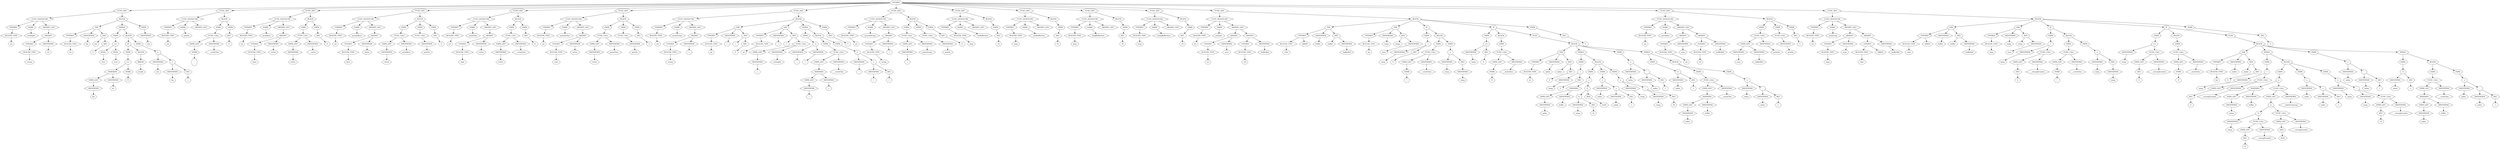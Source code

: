digraph Tree {
    node [shape=hexagon];
    node_0 [label="SOURCE"]
    node_0 -> node_1;
    node_1 [label="FUNC_DEF"]
    node_1 -> node_2;
    node_2 [label="FUNC_SIGNATURE"]
    node_2 -> node_3;
    node_3 [label="TYPEREF"]
    node_3 -> node_4;
    node_4 [label="BUILTIN_TYPE"]
    node_4 -> node_5;
    node_5 [label="int"]
    node_2 -> node_6;
    node_6 [label="NAME"]
    node_6 -> node_7;
    node_7 [label="strlength"]
    node_2 -> node_8;
    node_8 [label="ARGDEF_LIST"]
    node_8 -> node_9;
    node_9 [label="ARGDEF"]
    node_9 -> node_10;
    node_10 [label="TYPEREF"]
    node_10 -> node_11;
    node_11 [label="BUILTIN_TYPE"]
    node_11 -> node_12;
    node_12 [label="string"]
    node_9 -> node_13;
    node_13 [label="IDENTIFIER"]
    node_13 -> node_14;
    node_14 [label="str"]
    node_1 -> node_15;
    node_15 [label="BLOCK"]
    node_15 -> node_16;
    node_16 [label="VAR"]
    node_16 -> node_17;
    node_17 [label="TYPEREF"]
    node_17 -> node_18;
    node_18 [label="BUILTIN_TYPE"]
    node_18 -> node_19;
    node_19 [label="int"]
    node_16 -> node_20;
    node_20 [label="IDENTIFIER"]
    node_20 -> node_21;
    node_21 [label="len"]
    node_16 -> node_22;
    node_22 [label="INIT"]
    node_22 -> node_23;
    node_23 [label="len"]
    node_22 -> node_24;
    node_24 [label="DEC"]
    node_24 -> node_25;
    node_25 [label="0"]
    node_15 -> node_26;
    node_26 [label="WHILE"]
    node_26 -> node_27;
    node_27 [label="EXPR"]
    node_27 -> node_28;
    node_28 [label="=="]
    node_28 -> node_29;
    node_29 [label="BOOL"]
    node_29 -> node_30;
    node_30 [label="true"]
    node_28 -> node_31;
    node_31 [label="BOOL"]
    node_31 -> node_32;
    node_32 [label="true"]
    node_26 -> node_33;
    node_33 [label="BLOCK"]
    node_33 -> node_34;
    node_34 [label="IF"]
    node_34 -> node_35;
    node_35 [label="EXPR"]
    node_35 -> node_36;
    node_36 [label="=="]
    node_36 -> node_37;
    node_37 [label="INDEXING"]
    node_37 -> node_38;
    node_38 [label="EXPR_LIST"]
    node_38 -> node_39;
    node_39 [label="IDENTIFIER"]
    node_39 -> node_40;
    node_40 [label="len"]
    node_37 -> node_41;
    node_41 [label="IDENTIFIER"]
    node_41 -> node_42;
    node_42 [label="str"]
    node_36 -> node_43;
    node_43 [label="SYMB"]
    node_43 -> node_44;
    node_44 [label="'\0'"]
    node_34 -> node_45;
    node_45 [label="BLOCK"]
    node_45 -> node_46;
    node_46 [label="BREAK"]
    node_46 -> node_47;
    node_47 [label="break"]
    node_33 -> node_48;
    node_48 [label="EXPR"]
    node_48 -> node_49;
    node_49 [label="="]
    node_49 -> node_50;
    node_50 [label="IDENTIFIER"]
    node_50 -> node_51;
    node_51 [label="len"]
    node_49 -> node_52;
    node_52 [label="+"]
    node_52 -> node_53;
    node_53 [label="IDENTIFIER"]
    node_53 -> node_54;
    node_54 [label="len"]
    node_52 -> node_55;
    node_55 [label="DEC"]
    node_55 -> node_56;
    node_56 [label="1"]
    node_15 -> node_57;
    node_57 [label="EXPR"]
    node_57 -> node_58;
    node_58 [label="IDENTIFIER"]
    node_58 -> node_59;
    node_59 [label="len"]
    node_0 -> node_60;
    node_60 [label="FUNC_DEF"]
    node_60 -> node_61;
    node_61 [label="FUNC_SIGNATURE"]
    node_61 -> node_62;
    node_62 [label="TYPEREF"]
    node_62 -> node_63;
    node_63 [label="BUILTIN_TYPE"]
    node_63 -> node_64;
    node_64 [label="int"]
    node_61 -> node_65;
    node_65 [label="NAME"]
    node_65 -> node_66;
    node_66 [label="println"]
    node_61 -> node_67;
    node_67 [label="ARGDEF_LIST"]
    node_60 -> node_68;
    node_68 [label="BLOCK"]
    node_68 -> node_69;
    node_69 [label="EXPR"]
    node_69 -> node_70;
    node_70 [label="FUNC_CALL"]
    node_70 -> node_71;
    node_71 [label="EXPR_LIST"]
    node_71 -> node_72;
    node_72 [label="SYMB"]
    node_72 -> node_73;
    node_73 [label="'\n'"]
    node_70 -> node_74;
    node_74 [label="IDENTIFIER"]
    node_74 -> node_75;
    node_75 [label="__writeChar"]
    node_68 -> node_76;
    node_76 [label="EXPR"]
    node_76 -> node_77;
    node_77 [label="DEC"]
    node_77 -> node_78;
    node_78 [label="0"]
    node_0 -> node_79;
    node_79 [label="FUNC_DEF"]
    node_79 -> node_80;
    node_80 [label="FUNC_SIGNATURE"]
    node_80 -> node_81;
    node_81 [label="TYPEREF"]
    node_81 -> node_82;
    node_82 [label="BUILTIN_TYPE"]
    node_82 -> node_83;
    node_83 [label="int"]
    node_80 -> node_84;
    node_84 [label="NAME"]
    node_84 -> node_85;
    node_85 [label="printByte"]
    node_80 -> node_86;
    node_86 [label="ARGDEF_LIST"]
    node_86 -> node_87;
    node_87 [label="ARGDEF"]
    node_87 -> node_88;
    node_88 [label="TYPEREF"]
    node_88 -> node_89;
    node_89 [label="BUILTIN_TYPE"]
    node_89 -> node_90;
    node_90 [label="byte"]
    node_87 -> node_91;
    node_91 [label="IDENTIFIER"]
    node_91 -> node_92;
    node_92 [label="toOut"]
    node_79 -> node_93;
    node_93 [label="BLOCK"]
    node_93 -> node_94;
    node_94 [label="EXPR"]
    node_94 -> node_95;
    node_95 [label="FUNC_CALL"]
    node_95 -> node_96;
    node_96 [label="EXPR_LIST"]
    node_96 -> node_97;
    node_97 [label="IDENTIFIER"]
    node_97 -> node_98;
    node_98 [label="toOut"]
    node_95 -> node_99;
    node_99 [label="IDENTIFIER"]
    node_99 -> node_100;
    node_100 [label="__write"]
    node_93 -> node_101;
    node_101 [label="EXPR"]
    node_101 -> node_102;
    node_102 [label="DEC"]
    node_102 -> node_103;
    node_103 [label="0"]
    node_0 -> node_104;
    node_104 [label="FUNC_DEF"]
    node_104 -> node_105;
    node_105 [label="FUNC_SIGNATURE"]
    node_105 -> node_106;
    node_106 [label="TYPEREF"]
    node_106 -> node_107;
    node_107 [label="BUILTIN_TYPE"]
    node_107 -> node_108;
    node_108 [label="int"]
    node_105 -> node_109;
    node_109 [label="NAME"]
    node_109 -> node_110;
    node_110 [label="printlnByte"]
    node_105 -> node_111;
    node_111 [label="ARGDEF_LIST"]
    node_111 -> node_112;
    node_112 [label="ARGDEF"]
    node_112 -> node_113;
    node_113 [label="TYPEREF"]
    node_113 -> node_114;
    node_114 [label="BUILTIN_TYPE"]
    node_114 -> node_115;
    node_115 [label="byte"]
    node_112 -> node_116;
    node_116 [label="IDENTIFIER"]
    node_116 -> node_117;
    node_117 [label="toOut"]
    node_104 -> node_118;
    node_118 [label="BLOCK"]
    node_118 -> node_119;
    node_119 [label="EXPR"]
    node_119 -> node_120;
    node_120 [label="FUNC_CALL"]
    node_120 -> node_121;
    node_121 [label="EXPR_LIST"]
    node_121 -> node_122;
    node_122 [label="IDENTIFIER"]
    node_122 -> node_123;
    node_123 [label="toOut"]
    node_120 -> node_124;
    node_124 [label="IDENTIFIER"]
    node_124 -> node_125;
    node_125 [label="printByte"]
    node_118 -> node_126;
    node_126 [label="EXPR"]
    node_126 -> node_127;
    node_127 [label="FUNC_CALL"]
    node_127 -> node_128;
    node_128 [label="IDENTIFIER"]
    node_128 -> node_129;
    node_129 [label="println"]
    node_118 -> node_130;
    node_130 [label="EXPR"]
    node_130 -> node_131;
    node_131 [label="DEC"]
    node_131 -> node_132;
    node_132 [label="0"]
    node_0 -> node_133;
    node_133 [label="FUNC_DEF"]
    node_133 -> node_134;
    node_134 [label="FUNC_SIGNATURE"]
    node_134 -> node_135;
    node_135 [label="TYPEREF"]
    node_135 -> node_136;
    node_136 [label="BUILTIN_TYPE"]
    node_136 -> node_137;
    node_137 [label="int"]
    node_134 -> node_138;
    node_138 [label="NAME"]
    node_138 -> node_139;
    node_139 [label="printChar"]
    node_134 -> node_140;
    node_140 [label="ARGDEF_LIST"]
    node_140 -> node_141;
    node_141 [label="ARGDEF"]
    node_141 -> node_142;
    node_142 [label="TYPEREF"]
    node_142 -> node_143;
    node_143 [label="BUILTIN_TYPE"]
    node_143 -> node_144;
    node_144 [label="char"]
    node_141 -> node_145;
    node_145 [label="IDENTIFIER"]
    node_145 -> node_146;
    node_146 [label="toOut"]
    node_133 -> node_147;
    node_147 [label="BLOCK"]
    node_147 -> node_148;
    node_148 [label="EXPR"]
    node_148 -> node_149;
    node_149 [label="FUNC_CALL"]
    node_149 -> node_150;
    node_150 [label="EXPR_LIST"]
    node_150 -> node_151;
    node_151 [label="IDENTIFIER"]
    node_151 -> node_152;
    node_152 [label="toOut"]
    node_149 -> node_153;
    node_153 [label="IDENTIFIER"]
    node_153 -> node_154;
    node_154 [label="__writeChar"]
    node_147 -> node_155;
    node_155 [label="EXPR"]
    node_155 -> node_156;
    node_156 [label="DEC"]
    node_156 -> node_157;
    node_157 [label="0"]
    node_0 -> node_158;
    node_158 [label="FUNC_DEF"]
    node_158 -> node_159;
    node_159 [label="FUNC_SIGNATURE"]
    node_159 -> node_160;
    node_160 [label="TYPEREF"]
    node_160 -> node_161;
    node_161 [label="BUILTIN_TYPE"]
    node_161 -> node_162;
    node_162 [label="int"]
    node_159 -> node_163;
    node_163 [label="NAME"]
    node_163 -> node_164;
    node_164 [label="printlnChar"]
    node_159 -> node_165;
    node_165 [label="ARGDEF_LIST"]
    node_165 -> node_166;
    node_166 [label="ARGDEF"]
    node_166 -> node_167;
    node_167 [label="TYPEREF"]
    node_167 -> node_168;
    node_168 [label="BUILTIN_TYPE"]
    node_168 -> node_169;
    node_169 [label="char"]
    node_166 -> node_170;
    node_170 [label="IDENTIFIER"]
    node_170 -> node_171;
    node_171 [label="toOut"]
    node_158 -> node_172;
    node_172 [label="BLOCK"]
    node_172 -> node_173;
    node_173 [label="EXPR"]
    node_173 -> node_174;
    node_174 [label="FUNC_CALL"]
    node_174 -> node_175;
    node_175 [label="EXPR_LIST"]
    node_175 -> node_176;
    node_176 [label="IDENTIFIER"]
    node_176 -> node_177;
    node_177 [label="toOut"]
    node_174 -> node_178;
    node_178 [label="IDENTIFIER"]
    node_178 -> node_179;
    node_179 [label="printChar"]
    node_172 -> node_180;
    node_180 [label="EXPR"]
    node_180 -> node_181;
    node_181 [label="FUNC_CALL"]
    node_181 -> node_182;
    node_182 [label="IDENTIFIER"]
    node_182 -> node_183;
    node_183 [label="println"]
    node_172 -> node_184;
    node_184 [label="EXPR"]
    node_184 -> node_185;
    node_185 [label="DEC"]
    node_185 -> node_186;
    node_186 [label="0"]
    node_0 -> node_187;
    node_187 [label="FUNC_DEF"]
    node_187 -> node_188;
    node_188 [label="FUNC_SIGNATURE"]
    node_188 -> node_189;
    node_189 [label="TYPEREF"]
    node_189 -> node_190;
    node_190 [label="BUILTIN_TYPE"]
    node_190 -> node_191;
    node_191 [label="int"]
    node_188 -> node_192;
    node_192 [label="NAME"]
    node_192 -> node_193;
    node_193 [label="printString"]
    node_188 -> node_194;
    node_194 [label="ARGDEF_LIST"]
    node_194 -> node_195;
    node_195 [label="ARGDEF"]
    node_195 -> node_196;
    node_196 [label="TYPEREF"]
    node_196 -> node_197;
    node_197 [label="BUILTIN_TYPE"]
    node_197 -> node_198;
    node_198 [label="string"]
    node_195 -> node_199;
    node_199 [label="IDENTIFIER"]
    node_199 -> node_200;
    node_200 [label="s"]
    node_187 -> node_201;
    node_201 [label="BLOCK"]
    node_201 -> node_202;
    node_202 [label="VAR"]
    node_202 -> node_203;
    node_203 [label="TYPEREF"]
    node_203 -> node_204;
    node_204 [label="BUILTIN_TYPE"]
    node_204 -> node_205;
    node_205 [label="int"]
    node_202 -> node_206;
    node_206 [label="IDENTIFIER"]
    node_206 -> node_207;
    node_207 [label="i"]
    node_202 -> node_208;
    node_208 [label="INIT"]
    node_208 -> node_209;
    node_209 [label="i"]
    node_208 -> node_210;
    node_210 [label="DEC"]
    node_210 -> node_211;
    node_211 [label="0"]
    node_201 -> node_212;
    node_212 [label="VAR"]
    node_212 -> node_213;
    node_213 [label="TYPEREF"]
    node_213 -> node_214;
    node_214 [label="BUILTIN_TYPE"]
    node_214 -> node_215;
    node_215 [label="int"]
    node_212 -> node_216;
    node_216 [label="IDENTIFIER"]
    node_216 -> node_217;
    node_217 [label="l"]
    node_212 -> node_218;
    node_218 [label="INIT"]
    node_218 -> node_219;
    node_219 [label="l"]
    node_218 -> node_220;
    node_220 [label="FUNC_CALL"]
    node_220 -> node_221;
    node_221 [label="EXPR_LIST"]
    node_221 -> node_222;
    node_222 [label="IDENTIFIER"]
    node_222 -> node_223;
    node_223 [label="s"]
    node_220 -> node_224;
    node_224 [label="IDENTIFIER"]
    node_224 -> node_225;
    node_225 [label="strlength"]
    node_201 -> node_226;
    node_226 [label="WHILE"]
    node_226 -> node_227;
    node_227 [label="EXPR"]
    node_227 -> node_228;
    node_228 [label="!="]
    node_228 -> node_229;
    node_229 [label="IDENTIFIER"]
    node_229 -> node_230;
    node_230 [label="i"]
    node_228 -> node_231;
    node_231 [label="IDENTIFIER"]
    node_231 -> node_232;
    node_232 [label="l"]
    node_226 -> node_233;
    node_233 [label="BLOCK"]
    node_233 -> node_234;
    node_234 [label="EXPR"]
    node_234 -> node_235;
    node_235 [label="FUNC_CALL"]
    node_235 -> node_236;
    node_236 [label="EXPR_LIST"]
    node_236 -> node_237;
    node_237 [label="INDEXING"]
    node_237 -> node_238;
    node_238 [label="EXPR_LIST"]
    node_238 -> node_239;
    node_239 [label="IDENTIFIER"]
    node_239 -> node_240;
    node_240 [label="i"]
    node_237 -> node_241;
    node_241 [label="IDENTIFIER"]
    node_241 -> node_242;
    node_242 [label="s"]
    node_235 -> node_243;
    node_243 [label="IDENTIFIER"]
    node_243 -> node_244;
    node_244 [label="__writeChar"]
    node_233 -> node_245;
    node_245 [label="EXPR"]
    node_245 -> node_246;
    node_246 [label="="]
    node_246 -> node_247;
    node_247 [label="IDENTIFIER"]
    node_247 -> node_248;
    node_248 [label="i"]
    node_246 -> node_249;
    node_249 [label="+"]
    node_249 -> node_250;
    node_250 [label="IDENTIFIER"]
    node_250 -> node_251;
    node_251 [label="i"]
    node_249 -> node_252;
    node_252 [label="DEC"]
    node_252 -> node_253;
    node_253 [label="1"]
    node_201 -> node_254;
    node_254 [label="EXPR"]
    node_254 -> node_255;
    node_255 [label="DEC"]
    node_255 -> node_256;
    node_256 [label="0"]
    node_0 -> node_257;
    node_257 [label="FUNC_DEF"]
    node_257 -> node_258;
    node_258 [label="FUNC_SIGNATURE"]
    node_258 -> node_259;
    node_259 [label="TYPEREF"]
    node_259 -> node_260;
    node_260 [label="BUILTIN_TYPE"]
    node_260 -> node_261;
    node_261 [label="int"]
    node_258 -> node_262;
    node_262 [label="NAME"]
    node_262 -> node_263;
    node_263 [label="printlnString"]
    node_258 -> node_264;
    node_264 [label="ARGDEF_LIST"]
    node_264 -> node_265;
    node_265 [label="ARGDEF"]
    node_265 -> node_266;
    node_266 [label="TYPEREF"]
    node_266 -> node_267;
    node_267 [label="BUILTIN_TYPE"]
    node_267 -> node_268;
    node_268 [label="string"]
    node_265 -> node_269;
    node_269 [label="IDENTIFIER"]
    node_269 -> node_270;
    node_270 [label="s"]
    node_257 -> node_271;
    node_271 [label="BLOCK"]
    node_271 -> node_272;
    node_272 [label="EXPR"]
    node_272 -> node_273;
    node_273 [label="FUNC_CALL"]
    node_273 -> node_274;
    node_274 [label="EXPR_LIST"]
    node_274 -> node_275;
    node_275 [label="IDENTIFIER"]
    node_275 -> node_276;
    node_276 [label="s"]
    node_273 -> node_277;
    node_277 [label="IDENTIFIER"]
    node_277 -> node_278;
    node_278 [label="printString"]
    node_271 -> node_279;
    node_279 [label="EXPR"]
    node_279 -> node_280;
    node_280 [label="FUNC_CALL"]
    node_280 -> node_281;
    node_281 [label="IDENTIFIER"]
    node_281 -> node_282;
    node_282 [label="println"]
    node_271 -> node_283;
    node_283 [label="EXPR"]
    node_283 -> node_284;
    node_284 [label="DEC"]
    node_284 -> node_285;
    node_285 [label="0"]
    node_0 -> node_286;
    node_286 [label="FUNC_DEF"]
    node_286 -> node_287;
    node_287 [label="FUNC_SIGNATURE"]
    node_287 -> node_288;
    node_288 [label="TYPEREF"]
    node_288 -> node_289;
    node_289 [label="BUILTIN_TYPE"]
    node_289 -> node_290;
    node_290 [label="long"]
    node_287 -> node_291;
    node_291 [label="NAME"]
    node_291 -> node_292;
    node_292 [label="intBufferSize"]
    node_287 -> node_293;
    node_293 [label="ARGDEF_LIST"]
    node_286 -> node_294;
    node_294 [label="BLOCK"]
    node_294 -> node_295;
    node_295 [label="EXPR"]
    node_295 -> node_296;
    node_296 [label="DEC"]
    node_296 -> node_297;
    node_297 [label="10"]
    node_0 -> node_298;
    node_298 [label="FUNC_DEF"]
    node_298 -> node_299;
    node_299 [label="FUNC_SIGNATURE"]
    node_299 -> node_300;
    node_300 [label="TYPEREF"]
    node_300 -> node_301;
    node_301 [label="BUILTIN_TYPE"]
    node_301 -> node_302;
    node_302 [label="long"]
    node_299 -> node_303;
    node_303 [label="NAME"]
    node_303 -> node_304;
    node_304 [label="uintBufferSize"]
    node_299 -> node_305;
    node_305 [label="ARGDEF_LIST"]
    node_298 -> node_306;
    node_306 [label="BLOCK"]
    node_306 -> node_307;
    node_307 [label="EXPR"]
    node_307 -> node_308;
    node_308 [label="DEC"]
    node_308 -> node_309;
    node_309 [label="10"]
    node_0 -> node_310;
    node_310 [label="FUNC_DEF"]
    node_310 -> node_311;
    node_311 [label="FUNC_SIGNATURE"]
    node_311 -> node_312;
    node_312 [label="TYPEREF"]
    node_312 -> node_313;
    node_313 [label="BUILTIN_TYPE"]
    node_313 -> node_314;
    node_314 [label="long"]
    node_311 -> node_315;
    node_315 [label="NAME"]
    node_315 -> node_316;
    node_316 [label="longBufferSize"]
    node_311 -> node_317;
    node_317 [label="ARGDEF_LIST"]
    node_310 -> node_318;
    node_318 [label="BLOCK"]
    node_318 -> node_319;
    node_319 [label="EXPR"]
    node_319 -> node_320;
    node_320 [label="DEC"]
    node_320 -> node_321;
    node_321 [label="19"]
    node_0 -> node_322;
    node_322 [label="FUNC_DEF"]
    node_322 -> node_323;
    node_323 [label="FUNC_SIGNATURE"]
    node_323 -> node_324;
    node_324 [label="TYPEREF"]
    node_324 -> node_325;
    node_325 [label="BUILTIN_TYPE"]
    node_325 -> node_326;
    node_326 [label="long"]
    node_323 -> node_327;
    node_327 [label="NAME"]
    node_327 -> node_328;
    node_328 [label="ulongBufferSize"]
    node_323 -> node_329;
    node_329 [label="ARGDEF_LIST"]
    node_322 -> node_330;
    node_330 [label="BLOCK"]
    node_330 -> node_331;
    node_331 [label="EXPR"]
    node_331 -> node_332;
    node_332 [label="DEC"]
    node_332 -> node_333;
    node_333 [label="19"]
    node_0 -> node_334;
    node_334 [label="FUNC_DEF"]
    node_334 -> node_335;
    node_335 [label="FUNC_SIGNATURE"]
    node_335 -> node_336;
    node_336 [label="TYPEREF"]
    node_336 -> node_337;
    node_337 [label="BUILTIN_TYPE"]
    node_337 -> node_338;
    node_338 [label="int"]
    node_335 -> node_339;
    node_339 [label="NAME"]
    node_339 -> node_340;
    node_340 [label="printInt"]
    node_335 -> node_341;
    node_341 [label="ARGDEF_LIST"]
    node_341 -> node_342;
    node_342 [label="ARGDEF"]
    node_342 -> node_343;
    node_343 [label="TYPEREF"]
    node_343 -> node_344;
    node_344 [label="BUILTIN_TYPE"]
    node_344 -> node_345;
    node_345 [label="int"]
    node_342 -> node_346;
    node_346 [label="IDENTIFIER"]
    node_346 -> node_347;
    node_347 [label="num"]
    node_341 -> node_348;
    node_348 [label="ARGDEF"]
    node_348 -> node_349;
    node_349 [label="TYPEREF"]
    node_349 -> node_350;
    node_350 [label="BUILTIN_TYPE"]
    node_350 -> node_351;
    node_351 [label="ref"]
    node_348 -> node_352;
    node_352 [label="IDENTIFIER"]
    node_352 -> node_353;
    node_353 [label="bufferRef"]
    node_334 -> node_354;
    node_354 [label="BLOCK"]
    node_354 -> node_355;
    node_355 [label="VAR"]
    node_355 -> node_356;
    node_356 [label="TYPEREF"]
    node_356 -> node_357;
    node_357 [label="BUILTIN_TYPE"]
    node_357 -> node_358;
    node_358 [label="char"]
    node_356 -> node_359;
    node_359 [label="ARRAY"]
    node_355 -> node_360;
    node_360 [label="IDENTIFIER"]
    node_360 -> node_361;
    node_361 [label="buffer"]
    node_355 -> node_362;
    node_362 [label="INIT"]
    node_362 -> node_363;
    node_363 [label="buffer"]
    node_362 -> node_364;
    node_364 [label="IDENTIFIER"]
    node_364 -> node_365;
    node_365 [label="bufferRef"]
    node_354 -> node_366;
    node_366 [label="VAR"]
    node_366 -> node_367;
    node_367 [label="TYPEREF"]
    node_367 -> node_368;
    node_368 [label="BUILTIN_TYPE"]
    node_368 -> node_369;
    node_369 [label="int"]
    node_366 -> node_370;
    node_370 [label="IDENTIFIER"]
    node_370 -> node_371;
    node_371 [label="temp"]
    node_366 -> node_372;
    node_372 [label="INIT"]
    node_372 -> node_373;
    node_373 [label="temp"]
    node_372 -> node_374;
    node_374 [label="IDENTIFIER"]
    node_374 -> node_375;
    node_375 [label="num"]
    node_354 -> node_376;
    node_376 [label="IF"]
    node_376 -> node_377;
    node_377 [label="EXPR"]
    node_377 -> node_378;
    node_378 [label="<"]
    node_378 -> node_379;
    node_379 [label="IDENTIFIER"]
    node_379 -> node_380;
    node_380 [label="temp"]
    node_378 -> node_381;
    node_381 [label="DEC"]
    node_381 -> node_382;
    node_382 [label="0"]
    node_376 -> node_383;
    node_383 [label="BLOCK"]
    node_383 -> node_384;
    node_384 [label="EXPR"]
    node_384 -> node_385;
    node_385 [label="FUNC_CALL"]
    node_385 -> node_386;
    node_386 [label="EXPR_LIST"]
    node_386 -> node_387;
    node_387 [label="SYMB"]
    node_387 -> node_388;
    node_388 [label="'-'"]
    node_385 -> node_389;
    node_389 [label="IDENTIFIER"]
    node_389 -> node_390;
    node_390 [label="__writeChar"]
    node_383 -> node_391;
    node_391 [label="EXPR"]
    node_391 -> node_392;
    node_392 [label="="]
    node_392 -> node_393;
    node_393 [label="IDENTIFIER"]
    node_393 -> node_394;
    node_394 [label="temp"]
    node_392 -> node_395;
    node_395 [label="NEG"]
    node_395 -> node_396;
    node_396 [label="IDENTIFIER"]
    node_396 -> node_397;
    node_397 [label="temp"]
    node_354 -> node_398;
    node_398 [label="IF"]
    node_398 -> node_399;
    node_399 [label="EXPR"]
    node_399 -> node_400;
    node_400 [label="=="]
    node_400 -> node_401;
    node_401 [label="IDENTIFIER"]
    node_401 -> node_402;
    node_402 [label="temp"]
    node_400 -> node_403;
    node_403 [label="DEC"]
    node_403 -> node_404;
    node_404 [label="0"]
    node_398 -> node_405;
    node_405 [label="BLOCK"]
    node_405 -> node_406;
    node_406 [label="EXPR"]
    node_406 -> node_407;
    node_407 [label="FUNC_CALL"]
    node_407 -> node_408;
    node_408 [label="EXPR_LIST"]
    node_408 -> node_409;
    node_409 [label="SYMB"]
    node_409 -> node_410;
    node_410 [label="'0'"]
    node_407 -> node_411;
    node_411 [label="IDENTIFIER"]
    node_411 -> node_412;
    node_412 [label="__writeChar"]
    node_398 -> node_413;
    node_413 [label="ELSE"]
    node_413 -> node_414;
    node_414 [label="BLOCK"]
    node_414 -> node_415;
    node_415 [label="VAR"]
    node_415 -> node_416;
    node_416 [label="TYPEREF"]
    node_416 -> node_417;
    node_417 [label="BUILTIN_TYPE"]
    node_417 -> node_418;
    node_418 [label="int"]
    node_415 -> node_419;
    node_419 [label="IDENTIFIER"]
    node_419 -> node_420;
    node_420 [label="index"]
    node_415 -> node_421;
    node_421 [label="INIT"]
    node_421 -> node_422;
    node_422 [label="index"]
    node_421 -> node_423;
    node_423 [label="DEC"]
    node_423 -> node_424;
    node_424 [label="0"]
    node_414 -> node_425;
    node_425 [label="WHILE"]
    node_425 -> node_426;
    node_426 [label="EXPR"]
    node_426 -> node_427;
    node_427 [label=">"]
    node_427 -> node_428;
    node_428 [label="IDENTIFIER"]
    node_428 -> node_429;
    node_429 [label="temp"]
    node_427 -> node_430;
    node_430 [label="DEC"]
    node_430 -> node_431;
    node_431 [label="0"]
    node_425 -> node_432;
    node_432 [label="BLOCK"]
    node_432 -> node_433;
    node_433 [label="EXPR"]
    node_433 -> node_434;
    node_434 [label="="]
    node_434 -> node_435;
    node_435 [label="INDEXING"]
    node_435 -> node_436;
    node_436 [label="EXPR_LIST"]
    node_436 -> node_437;
    node_437 [label="IDENTIFIER"]
    node_437 -> node_438;
    node_438 [label="index"]
    node_435 -> node_439;
    node_439 [label="IDENTIFIER"]
    node_439 -> node_440;
    node_440 [label="buffer"]
    node_434 -> node_441;
    node_441 [label="||"]
    node_441 -> node_442;
    node_442 [label="%"]
    node_442 -> node_443;
    node_443 [label="IDENTIFIER"]
    node_443 -> node_444;
    node_444 [label="temp"]
    node_442 -> node_445;
    node_445 [label="DEC"]
    node_445 -> node_446;
    node_446 [label="10"]
    node_441 -> node_447;
    node_447 [label="HEX"]
    node_447 -> node_448;
    node_448 [label="0x30"]
    node_432 -> node_449;
    node_449 [label="EXPR"]
    node_449 -> node_450;
    node_450 [label="="]
    node_450 -> node_451;
    node_451 [label="IDENTIFIER"]
    node_451 -> node_452;
    node_452 [label="index"]
    node_450 -> node_453;
    node_453 [label="+"]
    node_453 -> node_454;
    node_454 [label="IDENTIFIER"]
    node_454 -> node_455;
    node_455 [label="index"]
    node_453 -> node_456;
    node_456 [label="DEC"]
    node_456 -> node_457;
    node_457 [label="1"]
    node_432 -> node_458;
    node_458 [label="EXPR"]
    node_458 -> node_459;
    node_459 [label="="]
    node_459 -> node_460;
    node_460 [label="IDENTIFIER"]
    node_460 -> node_461;
    node_461 [label="temp"]
    node_459 -> node_462;
    node_462 [label="/"]
    node_462 -> node_463;
    node_463 [label="IDENTIFIER"]
    node_463 -> node_464;
    node_464 [label="temp"]
    node_462 -> node_465;
    node_465 [label="DEC"]
    node_465 -> node_466;
    node_466 [label="10"]
    node_414 -> node_467;
    node_467 [label="EXPR"]
    node_467 -> node_468;
    node_468 [label="="]
    node_468 -> node_469;
    node_469 [label="IDENTIFIER"]
    node_469 -> node_470;
    node_470 [label="index"]
    node_468 -> node_471;
    node_471 [label="-"]
    node_471 -> node_472;
    node_472 [label="IDENTIFIER"]
    node_472 -> node_473;
    node_473 [label="index"]
    node_471 -> node_474;
    node_474 [label="DEC"]
    node_474 -> node_475;
    node_475 [label="1"]
    node_414 -> node_476;
    node_476 [label="WHILE"]
    node_476 -> node_477;
    node_477 [label="EXPR"]
    node_477 -> node_478;
    node_478 [label="!="]
    node_478 -> node_479;
    node_479 [label="IDENTIFIER"]
    node_479 -> node_480;
    node_480 [label="index"]
    node_478 -> node_481;
    node_481 [label="DEC"]
    node_481 -> node_482;
    node_482 [label="-1"]
    node_476 -> node_483;
    node_483 [label="BLOCK"]
    node_483 -> node_484;
    node_484 [label="EXPR"]
    node_484 -> node_485;
    node_485 [label="FUNC_CALL"]
    node_485 -> node_486;
    node_486 [label="EXPR_LIST"]
    node_486 -> node_487;
    node_487 [label="INDEXING"]
    node_487 -> node_488;
    node_488 [label="EXPR_LIST"]
    node_488 -> node_489;
    node_489 [label="IDENTIFIER"]
    node_489 -> node_490;
    node_490 [label="index"]
    node_487 -> node_491;
    node_491 [label="IDENTIFIER"]
    node_491 -> node_492;
    node_492 [label="buffer"]
    node_485 -> node_493;
    node_493 [label="IDENTIFIER"]
    node_493 -> node_494;
    node_494 [label="__writeChar"]
    node_483 -> node_495;
    node_495 [label="EXPR"]
    node_495 -> node_496;
    node_496 [label="="]
    node_496 -> node_497;
    node_497 [label="IDENTIFIER"]
    node_497 -> node_498;
    node_498 [label="index"]
    node_496 -> node_499;
    node_499 [label="-"]
    node_499 -> node_500;
    node_500 [label="IDENTIFIER"]
    node_500 -> node_501;
    node_501 [label="index"]
    node_499 -> node_502;
    node_502 [label="DEC"]
    node_502 -> node_503;
    node_503 [label="1"]
    node_354 -> node_504;
    node_504 [label="EXPR"]
    node_504 -> node_505;
    node_505 [label="DEC"]
    node_505 -> node_506;
    node_506 [label="0"]
    node_0 -> node_507;
    node_507 [label="FUNC_DEF"]
    node_507 -> node_508;
    node_508 [label="FUNC_SIGNATURE"]
    node_508 -> node_509;
    node_509 [label="TYPEREF"]
    node_509 -> node_510;
    node_510 [label="BUILTIN_TYPE"]
    node_510 -> node_511;
    node_511 [label="int"]
    node_508 -> node_512;
    node_512 [label="NAME"]
    node_512 -> node_513;
    node_513 [label="printlnInt"]
    node_508 -> node_514;
    node_514 [label="ARGDEF_LIST"]
    node_514 -> node_515;
    node_515 [label="ARGDEF"]
    node_515 -> node_516;
    node_516 [label="TYPEREF"]
    node_516 -> node_517;
    node_517 [label="BUILTIN_TYPE"]
    node_517 -> node_518;
    node_518 [label="int"]
    node_515 -> node_519;
    node_519 [label="IDENTIFIER"]
    node_519 -> node_520;
    node_520 [label="num"]
    node_514 -> node_521;
    node_521 [label="ARGDEF"]
    node_521 -> node_522;
    node_522 [label="TYPEREF"]
    node_522 -> node_523;
    node_523 [label="BUILTIN_TYPE"]
    node_523 -> node_524;
    node_524 [label="ref"]
    node_521 -> node_525;
    node_525 [label="IDENTIFIER"]
    node_525 -> node_526;
    node_526 [label="bufferRef"]
    node_507 -> node_527;
    node_527 [label="BLOCK"]
    node_527 -> node_528;
    node_528 [label="EXPR"]
    node_528 -> node_529;
    node_529 [label="FUNC_CALL"]
    node_529 -> node_530;
    node_530 [label="EXPR_LIST"]
    node_530 -> node_531;
    node_531 [label="IDENTIFIER"]
    node_531 -> node_532;
    node_532 [label="num"]
    node_530 -> node_533;
    node_533 [label="IDENTIFIER"]
    node_533 -> node_534;
    node_534 [label="bufferRef"]
    node_529 -> node_535;
    node_535 [label="IDENTIFIER"]
    node_535 -> node_536;
    node_536 [label="printInt"]
    node_527 -> node_537;
    node_537 [label="EXPR"]
    node_537 -> node_538;
    node_538 [label="FUNC_CALL"]
    node_538 -> node_539;
    node_539 [label="IDENTIFIER"]
    node_539 -> node_540;
    node_540 [label="println"]
    node_527 -> node_541;
    node_541 [label="EXPR"]
    node_541 -> node_542;
    node_542 [label="DEC"]
    node_542 -> node_543;
    node_543 [label="0"]
    node_0 -> node_544;
    node_544 [label="FUNC_DEF"]
    node_544 -> node_545;
    node_545 [label="FUNC_SIGNATURE"]
    node_545 -> node_546;
    node_546 [label="TYPEREF"]
    node_546 -> node_547;
    node_547 [label="BUILTIN_TYPE"]
    node_547 -> node_548;
    node_548 [label="int"]
    node_545 -> node_549;
    node_549 [label="NAME"]
    node_549 -> node_550;
    node_550 [label="printLong"]
    node_545 -> node_551;
    node_551 [label="ARGDEF_LIST"]
    node_551 -> node_552;
    node_552 [label="ARGDEF"]
    node_552 -> node_553;
    node_553 [label="TYPEREF"]
    node_553 -> node_554;
    node_554 [label="BUILTIN_TYPE"]
    node_554 -> node_555;
    node_555 [label="long"]
    node_552 -> node_556;
    node_556 [label="IDENTIFIER"]
    node_556 -> node_557;
    node_557 [label="num"]
    node_551 -> node_558;
    node_558 [label="ARGDEF"]
    node_558 -> node_559;
    node_559 [label="TYPEREF"]
    node_559 -> node_560;
    node_560 [label="BUILTIN_TYPE"]
    node_560 -> node_561;
    node_561 [label="char"]
    node_559 -> node_562;
    node_562 [label="ARRAY"]
    node_558 -> node_563;
    node_563 [label="IDENTIFIER"]
    node_563 -> node_564;
    node_564 [label="bufferRef"]
    node_544 -> node_565;
    node_565 [label="BLOCK"]
    node_565 -> node_566;
    node_566 [label="VAR"]
    node_566 -> node_567;
    node_567 [label="TYPEREF"]
    node_567 -> node_568;
    node_568 [label="BUILTIN_TYPE"]
    node_568 -> node_569;
    node_569 [label="char"]
    node_567 -> node_570;
    node_570 [label="ARRAY"]
    node_566 -> node_571;
    node_571 [label="IDENTIFIER"]
    node_571 -> node_572;
    node_572 [label="buffer"]
    node_566 -> node_573;
    node_573 [label="INIT"]
    node_573 -> node_574;
    node_574 [label="buffer"]
    node_573 -> node_575;
    node_575 [label="IDENTIFIER"]
    node_575 -> node_576;
    node_576 [label="bufferRef"]
    node_565 -> node_577;
    node_577 [label="VAR"]
    node_577 -> node_578;
    node_578 [label="TYPEREF"]
    node_578 -> node_579;
    node_579 [label="BUILTIN_TYPE"]
    node_579 -> node_580;
    node_580 [label="long"]
    node_577 -> node_581;
    node_581 [label="IDENTIFIER"]
    node_581 -> node_582;
    node_582 [label="temp"]
    node_577 -> node_583;
    node_583 [label="INIT"]
    node_583 -> node_584;
    node_584 [label="temp"]
    node_583 -> node_585;
    node_585 [label="IDENTIFIER"]
    node_585 -> node_586;
    node_586 [label="num"]
    node_565 -> node_587;
    node_587 [label="IF"]
    node_587 -> node_588;
    node_588 [label="EXPR"]
    node_588 -> node_589;
    node_589 [label="<"]
    node_589 -> node_590;
    node_590 [label="IDENTIFIER"]
    node_590 -> node_591;
    node_591 [label="temp"]
    node_589 -> node_592;
    node_592 [label="FUNC_CALL"]
    node_592 -> node_593;
    node_593 [label="EXPR_LIST"]
    node_593 -> node_594;
    node_594 [label="DEC"]
    node_594 -> node_595;
    node_595 [label="0"]
    node_592 -> node_596;
    node_596 [label="IDENTIFIER"]
    node_596 -> node_597;
    node_597 [label="__toLongFromInt"]
    node_587 -> node_598;
    node_598 [label="BLOCK"]
    node_598 -> node_599;
    node_599 [label="EXPR"]
    node_599 -> node_600;
    node_600 [label="FUNC_CALL"]
    node_600 -> node_601;
    node_601 [label="EXPR_LIST"]
    node_601 -> node_602;
    node_602 [label="SYMB"]
    node_602 -> node_603;
    node_603 [label="'-'"]
    node_600 -> node_604;
    node_604 [label="IDENTIFIER"]
    node_604 -> node_605;
    node_605 [label="__writeChar"]
    node_598 -> node_606;
    node_606 [label="EXPR"]
    node_606 -> node_607;
    node_607 [label="="]
    node_607 -> node_608;
    node_608 [label="IDENTIFIER"]
    node_608 -> node_609;
    node_609 [label="temp"]
    node_607 -> node_610;
    node_610 [label="NEG"]
    node_610 -> node_611;
    node_611 [label="IDENTIFIER"]
    node_611 -> node_612;
    node_612 [label="temp"]
    node_565 -> node_613;
    node_613 [label="IF"]
    node_613 -> node_614;
    node_614 [label="EXPR"]
    node_614 -> node_615;
    node_615 [label="=="]
    node_615 -> node_616;
    node_616 [label="IDENTIFIER"]
    node_616 -> node_617;
    node_617 [label="temp"]
    node_615 -> node_618;
    node_618 [label="FUNC_CALL"]
    node_618 -> node_619;
    node_619 [label="EXPR_LIST"]
    node_619 -> node_620;
    node_620 [label="DEC"]
    node_620 -> node_621;
    node_621 [label="0"]
    node_618 -> node_622;
    node_622 [label="IDENTIFIER"]
    node_622 -> node_623;
    node_623 [label="__toLongFromInt"]
    node_613 -> node_624;
    node_624 [label="BLOCK"]
    node_624 -> node_625;
    node_625 [label="EXPR"]
    node_625 -> node_626;
    node_626 [label="FUNC_CALL"]
    node_626 -> node_627;
    node_627 [label="EXPR_LIST"]
    node_627 -> node_628;
    node_628 [label="SYMB"]
    node_628 -> node_629;
    node_629 [label="'0'"]
    node_626 -> node_630;
    node_630 [label="IDENTIFIER"]
    node_630 -> node_631;
    node_631 [label="__writeChar"]
    node_613 -> node_632;
    node_632 [label="ELSE"]
    node_632 -> node_633;
    node_633 [label="BLOCK"]
    node_633 -> node_634;
    node_634 [label="VAR"]
    node_634 -> node_635;
    node_635 [label="TYPEREF"]
    node_635 -> node_636;
    node_636 [label="BUILTIN_TYPE"]
    node_636 -> node_637;
    node_637 [label="int"]
    node_634 -> node_638;
    node_638 [label="IDENTIFIER"]
    node_638 -> node_639;
    node_639 [label="index"]
    node_634 -> node_640;
    node_640 [label="INIT"]
    node_640 -> node_641;
    node_641 [label="index"]
    node_640 -> node_642;
    node_642 [label="DEC"]
    node_642 -> node_643;
    node_643 [label="0"]
    node_633 -> node_644;
    node_644 [label="WHILE"]
    node_644 -> node_645;
    node_645 [label="EXPR"]
    node_645 -> node_646;
    node_646 [label=">"]
    node_646 -> node_647;
    node_647 [label="IDENTIFIER"]
    node_647 -> node_648;
    node_648 [label="temp"]
    node_646 -> node_649;
    node_649 [label="FUNC_CALL"]
    node_649 -> node_650;
    node_650 [label="EXPR_LIST"]
    node_650 -> node_651;
    node_651 [label="DEC"]
    node_651 -> node_652;
    node_652 [label="0"]
    node_649 -> node_653;
    node_653 [label="IDENTIFIER"]
    node_653 -> node_654;
    node_654 [label="__toLongFromInt"]
    node_644 -> node_655;
    node_655 [label="BLOCK"]
    node_655 -> node_656;
    node_656 [label="EXPR"]
    node_656 -> node_657;
    node_657 [label="="]
    node_657 -> node_658;
    node_658 [label="INDEXING"]
    node_658 -> node_659;
    node_659 [label="EXPR_LIST"]
    node_659 -> node_660;
    node_660 [label="IDENTIFIER"]
    node_660 -> node_661;
    node_661 [label="index"]
    node_658 -> node_662;
    node_662 [label="IDENTIFIER"]
    node_662 -> node_663;
    node_663 [label="buffer"]
    node_657 -> node_664;
    node_664 [label="FUNC_CALL"]
    node_664 -> node_665;
    node_665 [label="EXPR_LIST"]
    node_665 -> node_666;
    node_666 [label="||"]
    node_666 -> node_667;
    node_667 [label="%"]
    node_667 -> node_668;
    node_668 [label="IDENTIFIER"]
    node_668 -> node_669;
    node_669 [label="temp"]
    node_667 -> node_670;
    node_670 [label="FUNC_CALL"]
    node_670 -> node_671;
    node_671 [label="EXPR_LIST"]
    node_671 -> node_672;
    node_672 [label="DEC"]
    node_672 -> node_673;
    node_673 [label="10"]
    node_670 -> node_674;
    node_674 [label="IDENTIFIER"]
    node_674 -> node_675;
    node_675 [label="__toLongFromInt"]
    node_666 -> node_676;
    node_676 [label="FUNC_CALL"]
    node_676 -> node_677;
    node_677 [label="EXPR_LIST"]
    node_677 -> node_678;
    node_678 [label="HEX"]
    node_678 -> node_679;
    node_679 [label="0x30"]
    node_676 -> node_680;
    node_680 [label="IDENTIFIER"]
    node_680 -> node_681;
    node_681 [label="__toLongFromInt"]
    node_664 -> node_682;
    node_682 [label="IDENTIFIER"]
    node_682 -> node_683;
    node_683 [label="__toIntFromLong"]
    node_655 -> node_684;
    node_684 [label="EXPR"]
    node_684 -> node_685;
    node_685 [label="="]
    node_685 -> node_686;
    node_686 [label="IDENTIFIER"]
    node_686 -> node_687;
    node_687 [label="index"]
    node_685 -> node_688;
    node_688 [label="+"]
    node_688 -> node_689;
    node_689 [label="IDENTIFIER"]
    node_689 -> node_690;
    node_690 [label="index"]
    node_688 -> node_691;
    node_691 [label="DEC"]
    node_691 -> node_692;
    node_692 [label="1"]
    node_655 -> node_693;
    node_693 [label="EXPR"]
    node_693 -> node_694;
    node_694 [label="="]
    node_694 -> node_695;
    node_695 [label="IDENTIFIER"]
    node_695 -> node_696;
    node_696 [label="temp"]
    node_694 -> node_697;
    node_697 [label="/"]
    node_697 -> node_698;
    node_698 [label="IDENTIFIER"]
    node_698 -> node_699;
    node_699 [label="temp"]
    node_697 -> node_700;
    node_700 [label="FUNC_CALL"]
    node_700 -> node_701;
    node_701 [label="EXPR_LIST"]
    node_701 -> node_702;
    node_702 [label="DEC"]
    node_702 -> node_703;
    node_703 [label="10"]
    node_700 -> node_704;
    node_704 [label="IDENTIFIER"]
    node_704 -> node_705;
    node_705 [label="__toLongFromInt"]
    node_633 -> node_706;
    node_706 [label="EXPR"]
    node_706 -> node_707;
    node_707 [label="="]
    node_707 -> node_708;
    node_708 [label="IDENTIFIER"]
    node_708 -> node_709;
    node_709 [label="index"]
    node_707 -> node_710;
    node_710 [label="-"]
    node_710 -> node_711;
    node_711 [label="IDENTIFIER"]
    node_711 -> node_712;
    node_712 [label="index"]
    node_710 -> node_713;
    node_713 [label="DEC"]
    node_713 -> node_714;
    node_714 [label="1"]
    node_633 -> node_715;
    node_715 [label="WHILE"]
    node_715 -> node_716;
    node_716 [label="EXPR"]
    node_716 -> node_717;
    node_717 [label="!="]
    node_717 -> node_718;
    node_718 [label="IDENTIFIER"]
    node_718 -> node_719;
    node_719 [label="index"]
    node_717 -> node_720;
    node_720 [label="DEC"]
    node_720 -> node_721;
    node_721 [label="-1"]
    node_715 -> node_722;
    node_722 [label="BLOCK"]
    node_722 -> node_723;
    node_723 [label="EXPR"]
    node_723 -> node_724;
    node_724 [label="FUNC_CALL"]
    node_724 -> node_725;
    node_725 [label="EXPR_LIST"]
    node_725 -> node_726;
    node_726 [label="INDEXING"]
    node_726 -> node_727;
    node_727 [label="EXPR_LIST"]
    node_727 -> node_728;
    node_728 [label="IDENTIFIER"]
    node_728 -> node_729;
    node_729 [label="index"]
    node_726 -> node_730;
    node_730 [label="IDENTIFIER"]
    node_730 -> node_731;
    node_731 [label="buffer"]
    node_724 -> node_732;
    node_732 [label="IDENTIFIER"]
    node_732 -> node_733;
    node_733 [label="__writeChar"]
    node_722 -> node_734;
    node_734 [label="EXPR"]
    node_734 -> node_735;
    node_735 [label="="]
    node_735 -> node_736;
    node_736 [label="IDENTIFIER"]
    node_736 -> node_737;
    node_737 [label="index"]
    node_735 -> node_738;
    node_738 [label="-"]
    node_738 -> node_739;
    node_739 [label="IDENTIFIER"]
    node_739 -> node_740;
    node_740 [label="index"]
    node_738 -> node_741;
    node_741 [label="DEC"]
    node_741 -> node_742;
    node_742 [label="1"]
    node_565 -> node_743;
    node_743 [label="EXPR"]
    node_743 -> node_744;
    node_744 [label="DEC"]
    node_744 -> node_745;
    node_745 [label="0"]
}

